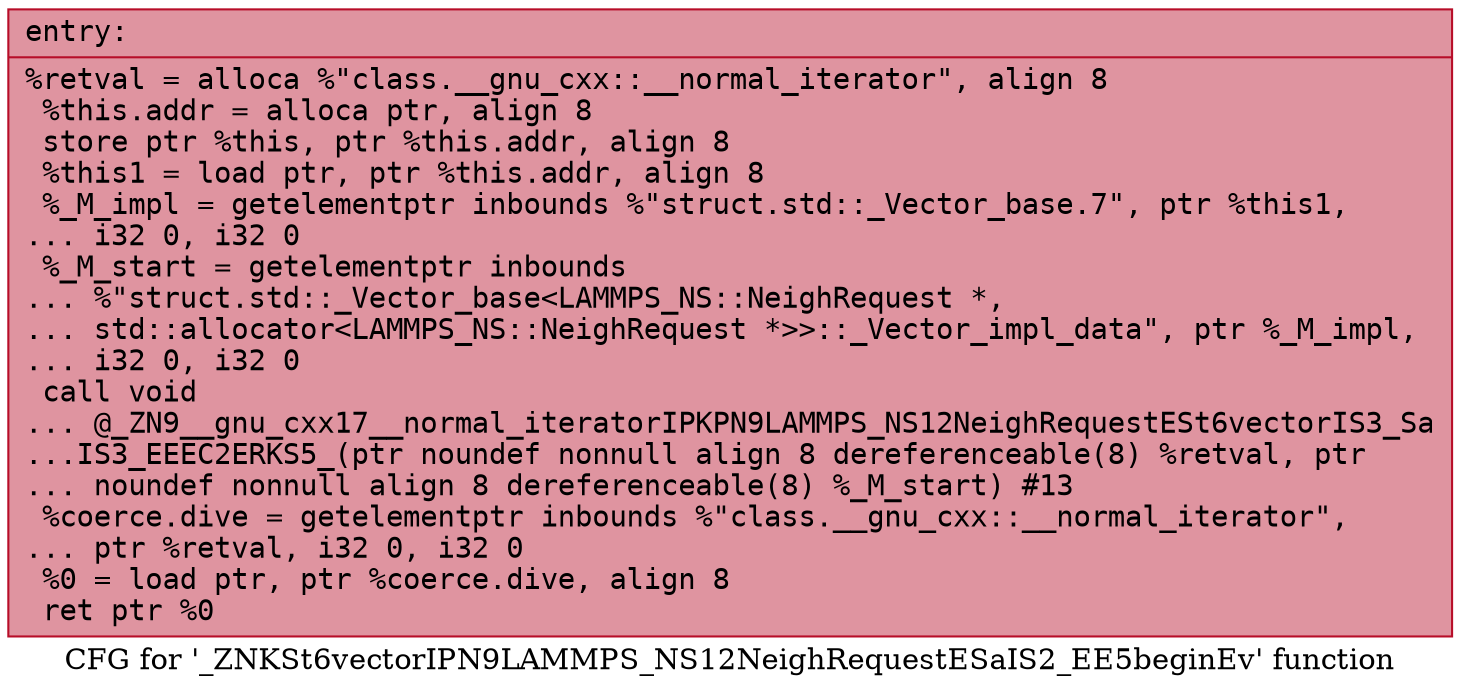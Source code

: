 digraph "CFG for '_ZNKSt6vectorIPN9LAMMPS_NS12NeighRequestESaIS2_EE5beginEv' function" {
	label="CFG for '_ZNKSt6vectorIPN9LAMMPS_NS12NeighRequestESaIS2_EE5beginEv' function";

	Node0x55975a6efa20 [shape=record,color="#b70d28ff", style=filled, fillcolor="#b70d2870" fontname="Courier",label="{entry:\l|  %retval = alloca %\"class.__gnu_cxx::__normal_iterator\", align 8\l  %this.addr = alloca ptr, align 8\l  store ptr %this, ptr %this.addr, align 8\l  %this1 = load ptr, ptr %this.addr, align 8\l  %_M_impl = getelementptr inbounds %\"struct.std::_Vector_base.7\", ptr %this1,\l... i32 0, i32 0\l  %_M_start = getelementptr inbounds\l... %\"struct.std::_Vector_base\<LAMMPS_NS::NeighRequest *,\l... std::allocator\<LAMMPS_NS::NeighRequest *\>\>::_Vector_impl_data\", ptr %_M_impl,\l... i32 0, i32 0\l  call void\l... @_ZN9__gnu_cxx17__normal_iteratorIPKPN9LAMMPS_NS12NeighRequestESt6vectorIS3_Sa\l...IS3_EEEC2ERKS5_(ptr noundef nonnull align 8 dereferenceable(8) %retval, ptr\l... noundef nonnull align 8 dereferenceable(8) %_M_start) #13\l  %coerce.dive = getelementptr inbounds %\"class.__gnu_cxx::__normal_iterator\",\l... ptr %retval, i32 0, i32 0\l  %0 = load ptr, ptr %coerce.dive, align 8\l  ret ptr %0\l}"];
}
